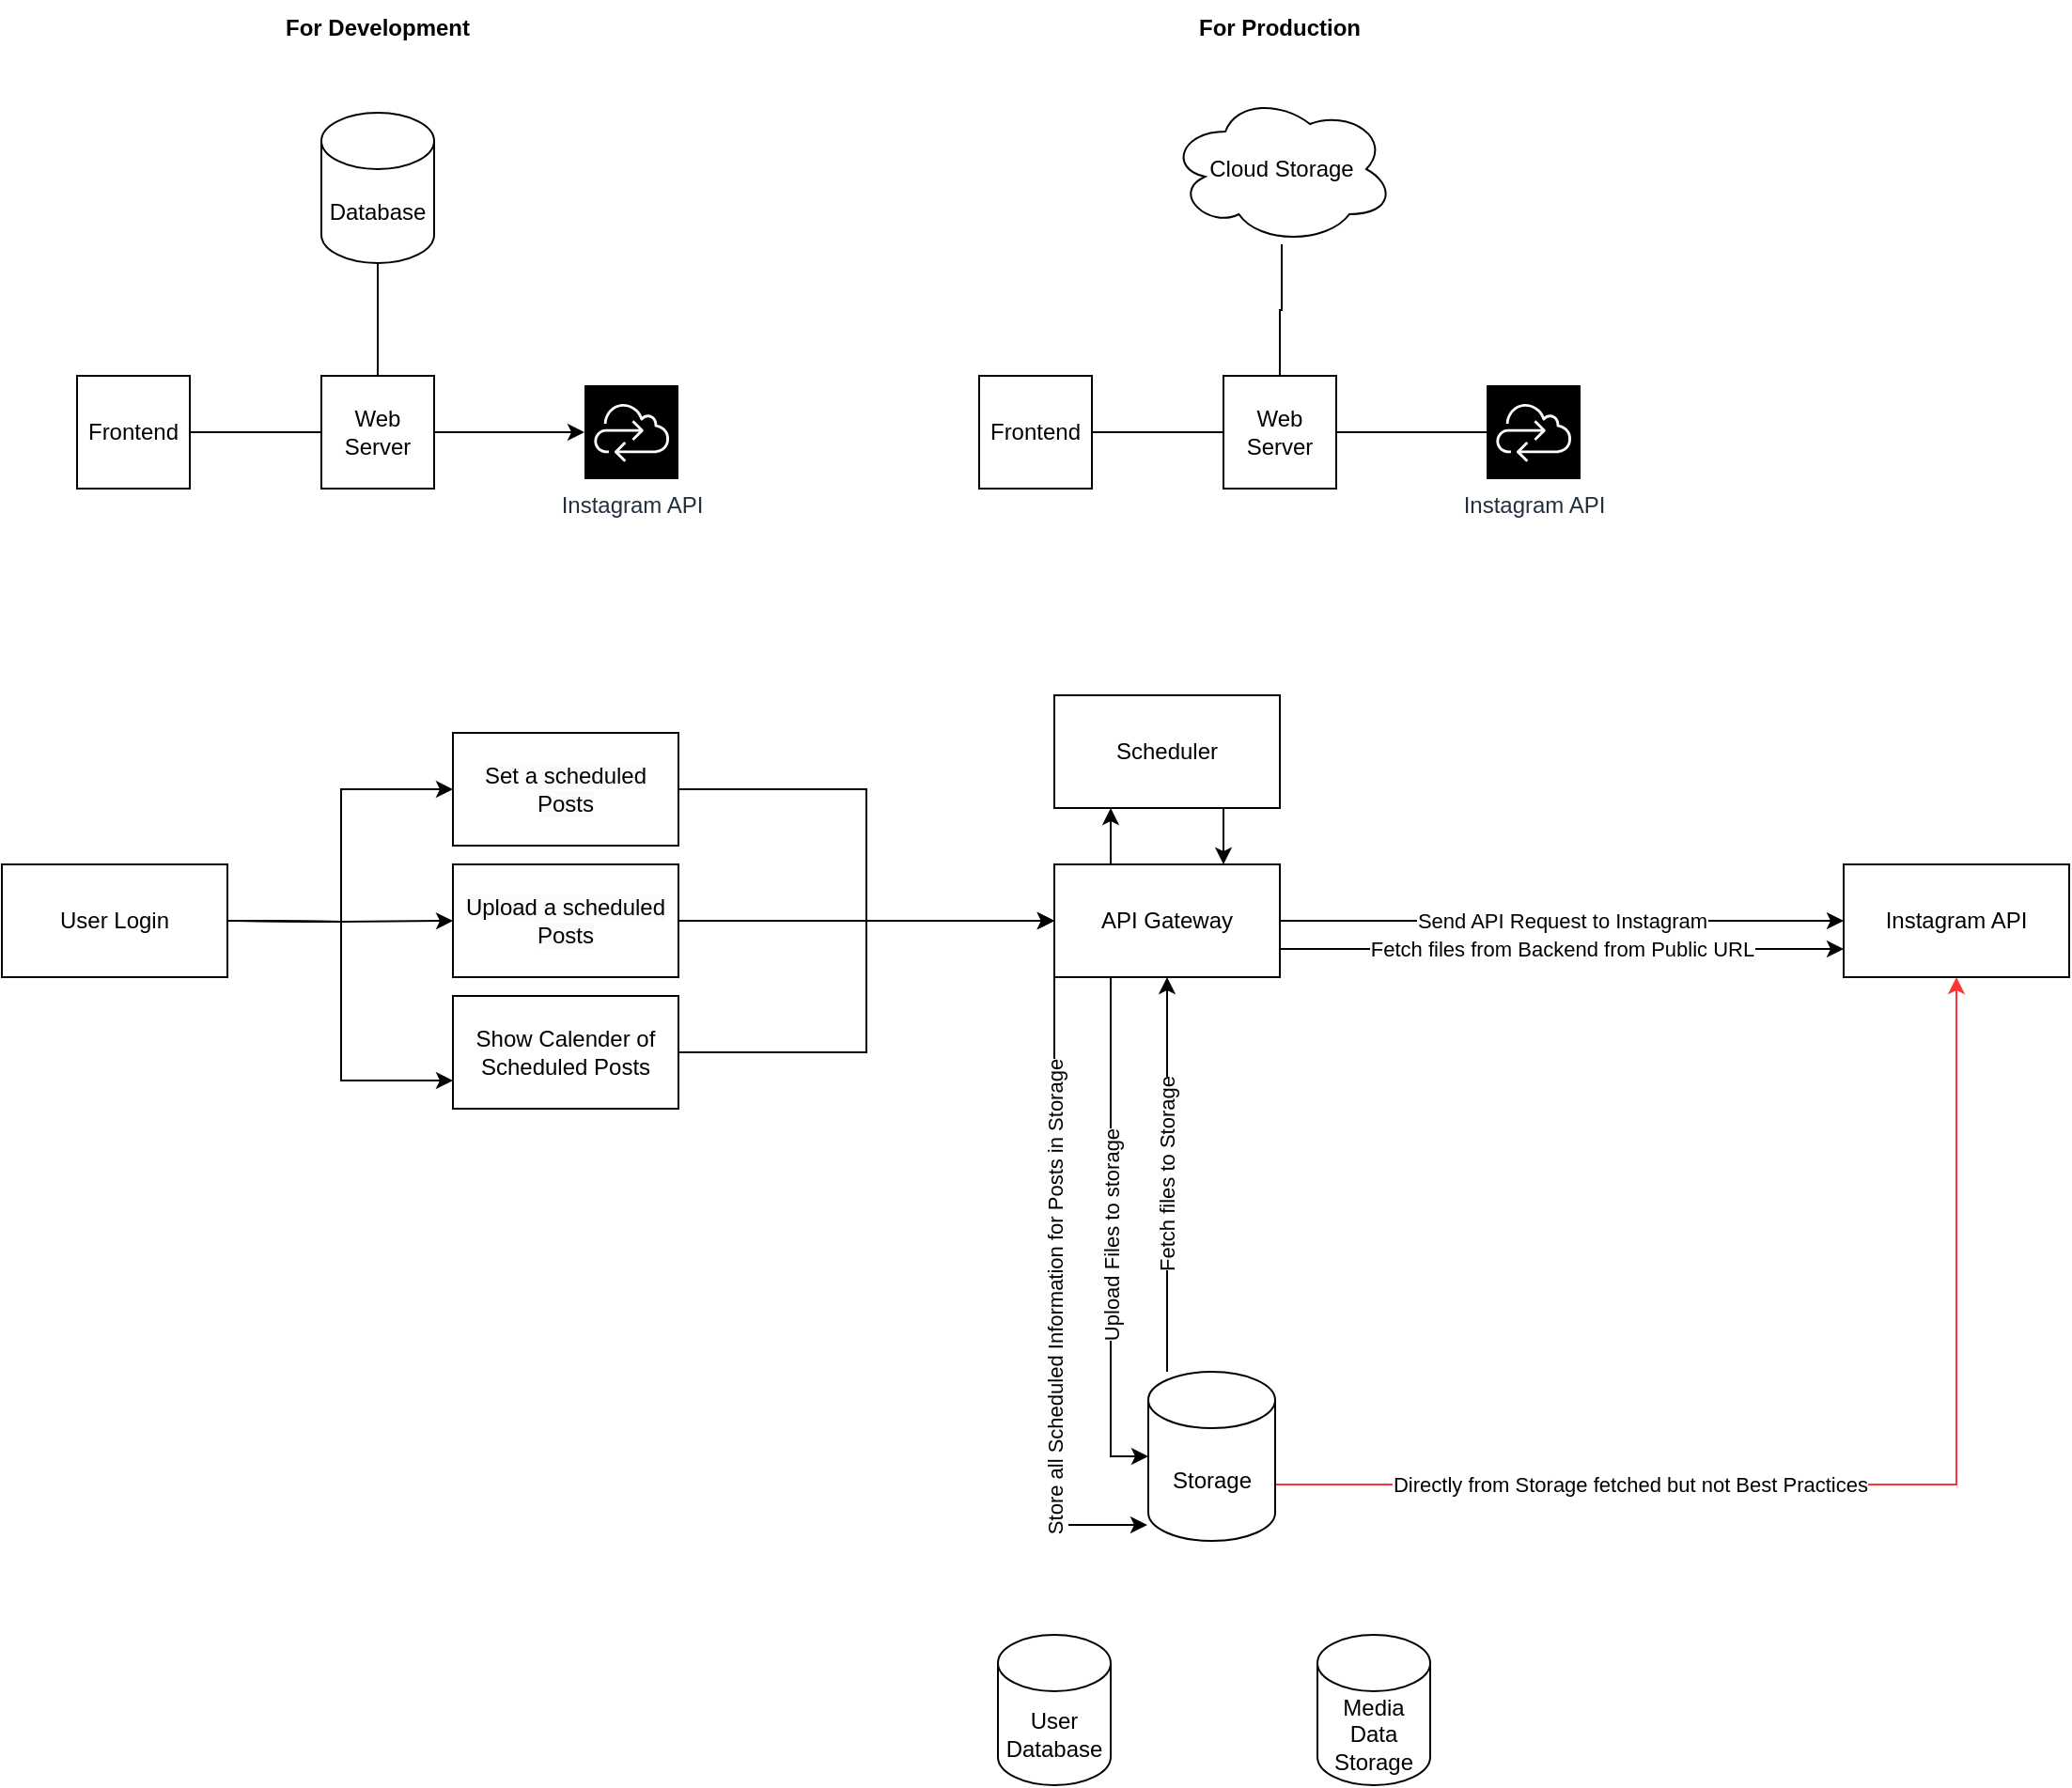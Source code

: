 <mxfile version="25.0.3">
  <diagram name="Page-1" id="YirSNepnzgTk4hFbEIbC">
    <mxGraphModel dx="1640" dy="1042" grid="1" gridSize="10" guides="1" tooltips="1" connect="1" arrows="1" fold="1" page="1" pageScale="1" pageWidth="854" pageHeight="480" math="0" shadow="0">
      <root>
        <mxCell id="0" />
        <mxCell id="1" parent="0" />
        <mxCell id="_TTIaXbgJciFCAXxUuAe-5" value="&lt;b&gt;For Development&lt;/b&gt;" style="text;html=1;align=center;verticalAlign=middle;whiteSpace=wrap;rounded=0;" vertex="1" parent="1">
          <mxGeometry x="155" y="40" width="130" height="30" as="geometry" />
        </mxCell>
        <mxCell id="_TTIaXbgJciFCAXxUuAe-6" value="&lt;b&gt;For Production&lt;/b&gt;" style="text;html=1;align=center;verticalAlign=middle;whiteSpace=wrap;rounded=0;" vertex="1" parent="1">
          <mxGeometry x="635" y="40" width="130" height="30" as="geometry" />
        </mxCell>
        <mxCell id="_TTIaXbgJciFCAXxUuAe-54" style="edgeStyle=orthogonalEdgeStyle;rounded=0;orthogonalLoop=1;jettySize=auto;html=1;entryX=0;entryY=0.5;entryDx=0;entryDy=0;endArrow=none;endFill=0;" edge="1" parent="1" source="_TTIaXbgJciFCAXxUuAe-7" target="_TTIaXbgJciFCAXxUuAe-8">
          <mxGeometry relative="1" as="geometry" />
        </mxCell>
        <mxCell id="_TTIaXbgJciFCAXxUuAe-7" value="Frontend" style="whiteSpace=wrap;html=1;aspect=fixed;" vertex="1" parent="1">
          <mxGeometry x="60" y="240" width="60" height="60" as="geometry" />
        </mxCell>
        <mxCell id="_TTIaXbgJciFCAXxUuAe-56" value="" style="edgeStyle=orthogonalEdgeStyle;rounded=0;orthogonalLoop=1;jettySize=auto;html=1;" edge="1" parent="1" source="_TTIaXbgJciFCAXxUuAe-8" target="_TTIaXbgJciFCAXxUuAe-11">
          <mxGeometry relative="1" as="geometry" />
        </mxCell>
        <mxCell id="_TTIaXbgJciFCAXxUuAe-8" value="Web Server" style="whiteSpace=wrap;html=1;aspect=fixed;" vertex="1" parent="1">
          <mxGeometry x="190" y="240" width="60" height="60" as="geometry" />
        </mxCell>
        <mxCell id="_TTIaXbgJciFCAXxUuAe-55" value="" style="edgeStyle=orthogonalEdgeStyle;rounded=0;orthogonalLoop=1;jettySize=auto;html=1;endArrow=none;endFill=0;" edge="1" parent="1" source="_TTIaXbgJciFCAXxUuAe-9" target="_TTIaXbgJciFCAXxUuAe-8">
          <mxGeometry relative="1" as="geometry" />
        </mxCell>
        <mxCell id="_TTIaXbgJciFCAXxUuAe-9" value="Database" style="shape=cylinder3;whiteSpace=wrap;html=1;boundedLbl=1;backgroundOutline=1;size=15;" vertex="1" parent="1">
          <mxGeometry x="190" y="100" width="60" height="80" as="geometry" />
        </mxCell>
        <mxCell id="_TTIaXbgJciFCAXxUuAe-11" value="Instagram API" style="sketch=0;points=[[0,0,0],[0.25,0,0],[0.5,0,0],[0.75,0,0],[1,0,0],[0,1,0],[0.25,1,0],[0.5,1,0],[0.75,1,0],[1,1,0],[0,0.25,0],[0,0.5,0],[0,0.75,0],[1,0.25,0],[1,0.5,0],[1,0.75,0]];outlineConnect=0;fontColor=#232F3E;fillColor=#000000;strokeColor=#ffffff;dashed=0;verticalLabelPosition=bottom;verticalAlign=top;align=center;html=1;fontSize=12;fontStyle=0;aspect=fixed;shape=mxgraph.aws4.resourceIcon;resIcon=mxgraph.aws4.cloud_control_api;" vertex="1" parent="1">
          <mxGeometry x="330" y="245" width="50" height="50" as="geometry" />
        </mxCell>
        <mxCell id="_TTIaXbgJciFCAXxUuAe-57" value="" style="edgeStyle=orthogonalEdgeStyle;rounded=0;orthogonalLoop=1;jettySize=auto;html=1;endArrow=none;endFill=0;" edge="1" parent="1" source="_TTIaXbgJciFCAXxUuAe-12" target="_TTIaXbgJciFCAXxUuAe-13">
          <mxGeometry relative="1" as="geometry" />
        </mxCell>
        <mxCell id="_TTIaXbgJciFCAXxUuAe-12" value="Frontend" style="whiteSpace=wrap;html=1;aspect=fixed;" vertex="1" parent="1">
          <mxGeometry x="540" y="240" width="60" height="60" as="geometry" />
        </mxCell>
        <mxCell id="_TTIaXbgJciFCAXxUuAe-58" value="" style="edgeStyle=orthogonalEdgeStyle;rounded=0;orthogonalLoop=1;jettySize=auto;html=1;endArrow=none;endFill=0;" edge="1" parent="1" source="_TTIaXbgJciFCAXxUuAe-13" target="_TTIaXbgJciFCAXxUuAe-15">
          <mxGeometry relative="1" as="geometry" />
        </mxCell>
        <mxCell id="_TTIaXbgJciFCAXxUuAe-59" value="" style="edgeStyle=orthogonalEdgeStyle;rounded=0;orthogonalLoop=1;jettySize=auto;html=1;endArrow=none;endFill=0;" edge="1" parent="1" source="_TTIaXbgJciFCAXxUuAe-13" target="_TTIaXbgJciFCAXxUuAe-16">
          <mxGeometry relative="1" as="geometry" />
        </mxCell>
        <mxCell id="_TTIaXbgJciFCAXxUuAe-13" value="Web Server" style="whiteSpace=wrap;html=1;aspect=fixed;" vertex="1" parent="1">
          <mxGeometry x="670" y="240" width="60" height="60" as="geometry" />
        </mxCell>
        <mxCell id="_TTIaXbgJciFCAXxUuAe-15" value="Instagram API" style="sketch=0;points=[[0,0,0],[0.25,0,0],[0.5,0,0],[0.75,0,0],[1,0,0],[0,1,0],[0.25,1,0],[0.5,1,0],[0.75,1,0],[1,1,0],[0,0.25,0],[0,0.5,0],[0,0.75,0],[1,0.25,0],[1,0.5,0],[1,0.75,0]];outlineConnect=0;fontColor=#232F3E;fillColor=#000000;strokeColor=#ffffff;dashed=0;verticalLabelPosition=bottom;verticalAlign=top;align=center;html=1;fontSize=12;fontStyle=0;aspect=fixed;shape=mxgraph.aws4.resourceIcon;resIcon=mxgraph.aws4.cloud_control_api;" vertex="1" parent="1">
          <mxGeometry x="810" y="245" width="50" height="50" as="geometry" />
        </mxCell>
        <mxCell id="_TTIaXbgJciFCAXxUuAe-16" value="Cloud Storage" style="ellipse;shape=cloud;whiteSpace=wrap;html=1;" vertex="1" parent="1">
          <mxGeometry x="641" y="90" width="120" height="80" as="geometry" />
        </mxCell>
        <mxCell id="_TTIaXbgJciFCAXxUuAe-40" style="edgeStyle=orthogonalEdgeStyle;rounded=0;orthogonalLoop=1;jettySize=auto;html=1;entryX=0;entryY=0.5;entryDx=0;entryDy=0;" edge="1" parent="1" target="_TTIaXbgJciFCAXxUuAe-30">
          <mxGeometry relative="1" as="geometry">
            <mxPoint x="140.0" y="530.0" as="sourcePoint" />
          </mxGeometry>
        </mxCell>
        <mxCell id="_TTIaXbgJciFCAXxUuAe-41" style="edgeStyle=orthogonalEdgeStyle;rounded=0;orthogonalLoop=1;jettySize=auto;html=1;entryX=0;entryY=0.5;entryDx=0;entryDy=0;" edge="1" parent="1" target="_TTIaXbgJciFCAXxUuAe-28">
          <mxGeometry relative="1" as="geometry">
            <mxPoint x="140.0" y="530" as="sourcePoint" />
          </mxGeometry>
        </mxCell>
        <mxCell id="_TTIaXbgJciFCAXxUuAe-42" style="edgeStyle=orthogonalEdgeStyle;rounded=0;orthogonalLoop=1;jettySize=auto;html=1;entryX=0;entryY=0.75;entryDx=0;entryDy=0;" edge="1" parent="1" target="_TTIaXbgJciFCAXxUuAe-29">
          <mxGeometry relative="1" as="geometry">
            <mxPoint x="140.0" y="530.0" as="sourcePoint" />
          </mxGeometry>
        </mxCell>
        <mxCell id="_TTIaXbgJciFCAXxUuAe-18" value="User Login" style="rounded=0;whiteSpace=wrap;html=1;" vertex="1" parent="1">
          <mxGeometry x="20" y="500" width="120" height="60" as="geometry" />
        </mxCell>
        <mxCell id="_TTIaXbgJciFCAXxUuAe-35" value="Fetch files to Storage" style="edgeStyle=orthogonalEdgeStyle;rounded=0;orthogonalLoop=1;jettySize=auto;html=1;entryX=0.5;entryY=1;entryDx=0;entryDy=0;horizontal=0;" edge="1" parent="1" source="_TTIaXbgJciFCAXxUuAe-19" target="_TTIaXbgJciFCAXxUuAe-23">
          <mxGeometry relative="1" as="geometry">
            <Array as="points">
              <mxPoint x="640" y="750" />
            </Array>
          </mxGeometry>
        </mxCell>
        <mxCell id="_TTIaXbgJciFCAXxUuAe-37" value="Directly from Storage fetched but not Best Practices" style="edgeStyle=orthogonalEdgeStyle;rounded=0;orthogonalLoop=1;jettySize=auto;html=1;entryX=0.5;entryY=1;entryDx=0;entryDy=0;strokeColor=#FF3333;align=right;" edge="1" parent="1" source="_TTIaXbgJciFCAXxUuAe-19" target="_TTIaXbgJciFCAXxUuAe-31">
          <mxGeometry relative="1" as="geometry">
            <Array as="points">
              <mxPoint x="1060" y="830" />
            </Array>
          </mxGeometry>
        </mxCell>
        <mxCell id="_TTIaXbgJciFCAXxUuAe-19" value="Storage" style="shape=cylinder3;whiteSpace=wrap;html=1;boundedLbl=1;backgroundOutline=1;size=15;" vertex="1" parent="1">
          <mxGeometry x="630" y="770" width="67.5" height="90" as="geometry" />
        </mxCell>
        <mxCell id="_TTIaXbgJciFCAXxUuAe-49" style="edgeStyle=orthogonalEdgeStyle;rounded=0;orthogonalLoop=1;jettySize=auto;html=1;exitX=0.75;exitY=1;exitDx=0;exitDy=0;entryX=0.75;entryY=0;entryDx=0;entryDy=0;" edge="1" parent="1" source="_TTIaXbgJciFCAXxUuAe-20" target="_TTIaXbgJciFCAXxUuAe-23">
          <mxGeometry relative="1" as="geometry" />
        </mxCell>
        <mxCell id="_TTIaXbgJciFCAXxUuAe-20" value="Scheduler" style="rounded=0;whiteSpace=wrap;html=1;" vertex="1" parent="1">
          <mxGeometry x="580" y="410" width="120" height="60" as="geometry" />
        </mxCell>
        <mxCell id="_TTIaXbgJciFCAXxUuAe-36" value="Send API Request to Instagram" style="edgeStyle=orthogonalEdgeStyle;rounded=0;orthogonalLoop=1;jettySize=auto;html=1;entryX=0;entryY=0.5;entryDx=0;entryDy=0;" edge="1" parent="1" source="_TTIaXbgJciFCAXxUuAe-23" target="_TTIaXbgJciFCAXxUuAe-31">
          <mxGeometry relative="1" as="geometry" />
        </mxCell>
        <mxCell id="_TTIaXbgJciFCAXxUuAe-48" style="edgeStyle=orthogonalEdgeStyle;rounded=0;orthogonalLoop=1;jettySize=auto;html=1;exitX=0.25;exitY=0;exitDx=0;exitDy=0;entryX=0.25;entryY=1;entryDx=0;entryDy=0;" edge="1" parent="1" source="_TTIaXbgJciFCAXxUuAe-23" target="_TTIaXbgJciFCAXxUuAe-20">
          <mxGeometry relative="1" as="geometry" />
        </mxCell>
        <mxCell id="_TTIaXbgJciFCAXxUuAe-50" value="Fetch files from Backend from Public URL" style="edgeStyle=orthogonalEdgeStyle;rounded=0;orthogonalLoop=1;jettySize=auto;html=1;exitX=1;exitY=0.75;exitDx=0;exitDy=0;entryX=0;entryY=0.75;entryDx=0;entryDy=0;" edge="1" parent="1" source="_TTIaXbgJciFCAXxUuAe-23" target="_TTIaXbgJciFCAXxUuAe-31">
          <mxGeometry relative="1" as="geometry" />
        </mxCell>
        <mxCell id="_TTIaXbgJciFCAXxUuAe-23" value="API Gateway" style="rounded=0;whiteSpace=wrap;html=1;" vertex="1" parent="1">
          <mxGeometry x="580" y="500" width="120" height="60" as="geometry" />
        </mxCell>
        <mxCell id="_TTIaXbgJciFCAXxUuAe-44" style="edgeStyle=orthogonalEdgeStyle;rounded=0;orthogonalLoop=1;jettySize=auto;html=1;" edge="1" parent="1" source="_TTIaXbgJciFCAXxUuAe-28">
          <mxGeometry relative="1" as="geometry">
            <mxPoint x="580" y="530" as="targetPoint" />
          </mxGeometry>
        </mxCell>
        <mxCell id="_TTIaXbgJciFCAXxUuAe-28" value="&lt;meta charset=&quot;utf-8&quot;&gt;&lt;span style=&quot;color: rgb(0, 0, 0); font-family: Helvetica; font-size: 12px; font-style: normal; font-variant-ligatures: normal; font-variant-caps: normal; font-weight: 400; letter-spacing: normal; orphans: 2; text-align: center; text-indent: 0px; text-transform: none; widows: 2; word-spacing: 0px; -webkit-text-stroke-width: 0px; white-space: normal; background-color: rgb(251, 251, 251); text-decoration-thickness: initial; text-decoration-style: initial; text-decoration-color: initial; display: inline !important; float: none;&quot;&gt;Upload a scheduled Posts&lt;/span&gt;" style="rounded=0;whiteSpace=wrap;html=1;" vertex="1" parent="1">
          <mxGeometry x="260" y="500" width="120" height="60" as="geometry" />
        </mxCell>
        <mxCell id="_TTIaXbgJciFCAXxUuAe-45" style="edgeStyle=orthogonalEdgeStyle;rounded=0;orthogonalLoop=1;jettySize=auto;html=1;entryX=0;entryY=0.5;entryDx=0;entryDy=0;" edge="1" parent="1" source="_TTIaXbgJciFCAXxUuAe-29" target="_TTIaXbgJciFCAXxUuAe-23">
          <mxGeometry relative="1" as="geometry" />
        </mxCell>
        <mxCell id="_TTIaXbgJciFCAXxUuAe-29" value="Show Calender of Scheduled Posts" style="rounded=0;whiteSpace=wrap;html=1;" vertex="1" parent="1">
          <mxGeometry x="260" y="570" width="120" height="60" as="geometry" />
        </mxCell>
        <mxCell id="_TTIaXbgJciFCAXxUuAe-43" style="edgeStyle=orthogonalEdgeStyle;rounded=0;orthogonalLoop=1;jettySize=auto;html=1;entryX=0;entryY=0.5;entryDx=0;entryDy=0;" edge="1" parent="1" source="_TTIaXbgJciFCAXxUuAe-30" target="_TTIaXbgJciFCAXxUuAe-23">
          <mxGeometry relative="1" as="geometry" />
        </mxCell>
        <mxCell id="_TTIaXbgJciFCAXxUuAe-30" value="&lt;span style=&quot;color: rgb(0, 0, 0); font-family: Helvetica; font-size: 12px; font-style: normal; font-variant-ligatures: normal; font-variant-caps: normal; font-weight: 400; letter-spacing: normal; orphans: 2; text-align: center; text-indent: 0px; text-transform: none; widows: 2; word-spacing: 0px; -webkit-text-stroke-width: 0px; white-space: normal; background-color: rgb(251, 251, 251); text-decoration-thickness: initial; text-decoration-style: initial; text-decoration-color: initial; display: inline !important; float: none;&quot;&gt;Set a scheduled Posts&lt;/span&gt;" style="rounded=0;whiteSpace=wrap;html=1;" vertex="1" parent="1">
          <mxGeometry x="260" y="430" width="120" height="60" as="geometry" />
        </mxCell>
        <mxCell id="_TTIaXbgJciFCAXxUuAe-31" value="Instagram API" style="rounded=0;whiteSpace=wrap;html=1;" vertex="1" parent="1">
          <mxGeometry x="1000" y="500" width="120" height="60" as="geometry" />
        </mxCell>
        <mxCell id="_TTIaXbgJciFCAXxUuAe-33" value="User Database" style="shape=cylinder3;whiteSpace=wrap;html=1;boundedLbl=1;backgroundOutline=1;size=15;" vertex="1" parent="1">
          <mxGeometry x="550" y="910" width="60" height="80" as="geometry" />
        </mxCell>
        <mxCell id="_TTIaXbgJciFCAXxUuAe-34" value="Media Data Storage" style="shape=cylinder3;whiteSpace=wrap;html=1;boundedLbl=1;backgroundOutline=1;size=15;" vertex="1" parent="1">
          <mxGeometry x="720" y="910" width="60" height="80" as="geometry" />
        </mxCell>
        <mxCell id="_TTIaXbgJciFCAXxUuAe-46" value="Upload Files to storage" style="edgeStyle=orthogonalEdgeStyle;rounded=0;orthogonalLoop=1;jettySize=auto;html=1;exitX=0.25;exitY=1;exitDx=0;exitDy=0;entryX=0;entryY=0.5;entryDx=0;entryDy=0;entryPerimeter=0;horizontal=0;" edge="1" parent="1" source="_TTIaXbgJciFCAXxUuAe-23" target="_TTIaXbgJciFCAXxUuAe-19">
          <mxGeometry relative="1" as="geometry" />
        </mxCell>
        <mxCell id="_TTIaXbgJciFCAXxUuAe-52" value="Store all Scheduled Information for Posts in Storage" style="edgeStyle=orthogonalEdgeStyle;rounded=0;orthogonalLoop=1;jettySize=auto;html=1;exitX=0;exitY=1;exitDx=0;exitDy=0;entryX=-0.008;entryY=0.906;entryDx=0;entryDy=0;entryPerimeter=0;horizontal=0;" edge="1" parent="1" source="_TTIaXbgJciFCAXxUuAe-23" target="_TTIaXbgJciFCAXxUuAe-19">
          <mxGeometry relative="1" as="geometry" />
        </mxCell>
      </root>
    </mxGraphModel>
  </diagram>
</mxfile>
